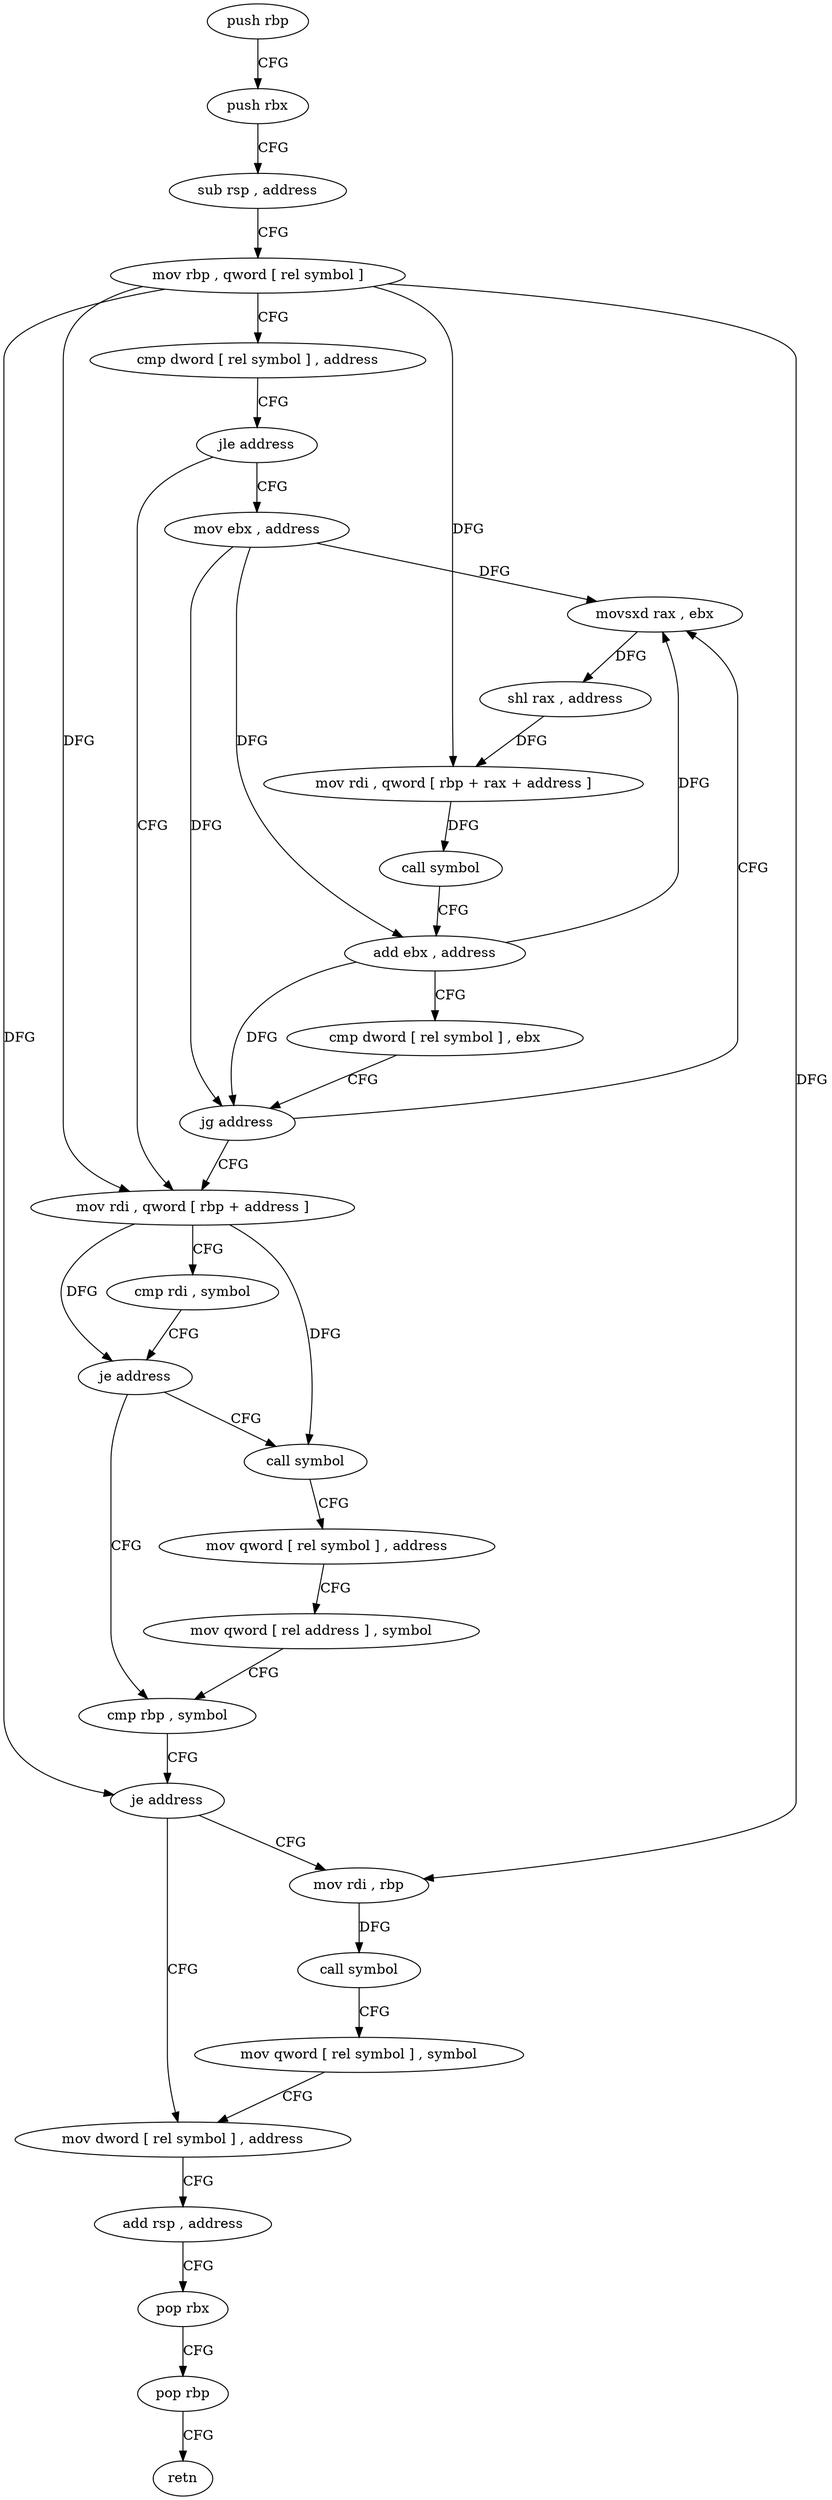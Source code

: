 digraph "func" {
"4317207" [label = "push rbp" ]
"4317208" [label = "push rbx" ]
"4317209" [label = "sub rsp , address" ]
"4317213" [label = "mov rbp , qword [ rel symbol ]" ]
"4317220" [label = "cmp dword [ rel symbol ] , address" ]
"4317227" [label = "jle address" ]
"4317262" [label = "mov rdi , qword [ rbp + address ]" ]
"4317229" [label = "mov ebx , address" ]
"4317266" [label = "cmp rdi , symbol" ]
"4317273" [label = "je address" ]
"4317302" [label = "cmp rbp , symbol" ]
"4317275" [label = "call symbol" ]
"4317234" [label = "movsxd rax , ebx" ]
"4317309" [label = "je address" ]
"4317330" [label = "mov dword [ rel symbol ] , address" ]
"4317311" [label = "mov rdi , rbp" ]
"4317280" [label = "mov qword [ rel symbol ] , address" ]
"4317291" [label = "mov qword [ rel address ] , symbol" ]
"4317237" [label = "shl rax , address" ]
"4317241" [label = "mov rdi , qword [ rbp + rax + address ]" ]
"4317246" [label = "call symbol" ]
"4317251" [label = "add ebx , address" ]
"4317254" [label = "cmp dword [ rel symbol ] , ebx" ]
"4317260" [label = "jg address" ]
"4317340" [label = "add rsp , address" ]
"4317344" [label = "pop rbx" ]
"4317345" [label = "pop rbp" ]
"4317346" [label = "retn" ]
"4317314" [label = "call symbol" ]
"4317319" [label = "mov qword [ rel symbol ] , symbol" ]
"4317207" -> "4317208" [ label = "CFG" ]
"4317208" -> "4317209" [ label = "CFG" ]
"4317209" -> "4317213" [ label = "CFG" ]
"4317213" -> "4317220" [ label = "CFG" ]
"4317213" -> "4317262" [ label = "DFG" ]
"4317213" -> "4317309" [ label = "DFG" ]
"4317213" -> "4317241" [ label = "DFG" ]
"4317213" -> "4317311" [ label = "DFG" ]
"4317220" -> "4317227" [ label = "CFG" ]
"4317227" -> "4317262" [ label = "CFG" ]
"4317227" -> "4317229" [ label = "CFG" ]
"4317262" -> "4317266" [ label = "CFG" ]
"4317262" -> "4317273" [ label = "DFG" ]
"4317262" -> "4317275" [ label = "DFG" ]
"4317229" -> "4317234" [ label = "DFG" ]
"4317229" -> "4317251" [ label = "DFG" ]
"4317229" -> "4317260" [ label = "DFG" ]
"4317266" -> "4317273" [ label = "CFG" ]
"4317273" -> "4317302" [ label = "CFG" ]
"4317273" -> "4317275" [ label = "CFG" ]
"4317302" -> "4317309" [ label = "CFG" ]
"4317275" -> "4317280" [ label = "CFG" ]
"4317234" -> "4317237" [ label = "DFG" ]
"4317309" -> "4317330" [ label = "CFG" ]
"4317309" -> "4317311" [ label = "CFG" ]
"4317330" -> "4317340" [ label = "CFG" ]
"4317311" -> "4317314" [ label = "DFG" ]
"4317280" -> "4317291" [ label = "CFG" ]
"4317291" -> "4317302" [ label = "CFG" ]
"4317237" -> "4317241" [ label = "DFG" ]
"4317241" -> "4317246" [ label = "DFG" ]
"4317246" -> "4317251" [ label = "CFG" ]
"4317251" -> "4317254" [ label = "CFG" ]
"4317251" -> "4317234" [ label = "DFG" ]
"4317251" -> "4317260" [ label = "DFG" ]
"4317254" -> "4317260" [ label = "CFG" ]
"4317260" -> "4317234" [ label = "CFG" ]
"4317260" -> "4317262" [ label = "CFG" ]
"4317340" -> "4317344" [ label = "CFG" ]
"4317344" -> "4317345" [ label = "CFG" ]
"4317345" -> "4317346" [ label = "CFG" ]
"4317314" -> "4317319" [ label = "CFG" ]
"4317319" -> "4317330" [ label = "CFG" ]
}
